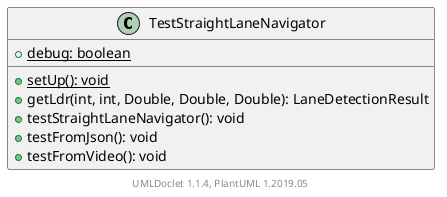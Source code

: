 @startuml

    class TestStraightLaneNavigator [[TestStraightLaneNavigator.html]] {
        {static} +debug: boolean
        {static} +setUp(): void
        +getLdr(int, int, Double, Double, Double): LaneDetectionResult
        +testStraightLaneNavigator(): void
        +testFromJson(): void
        +testFromVideo(): void
    }


    center footer UMLDoclet 1.1.4, PlantUML 1.2019.05
@enduml
